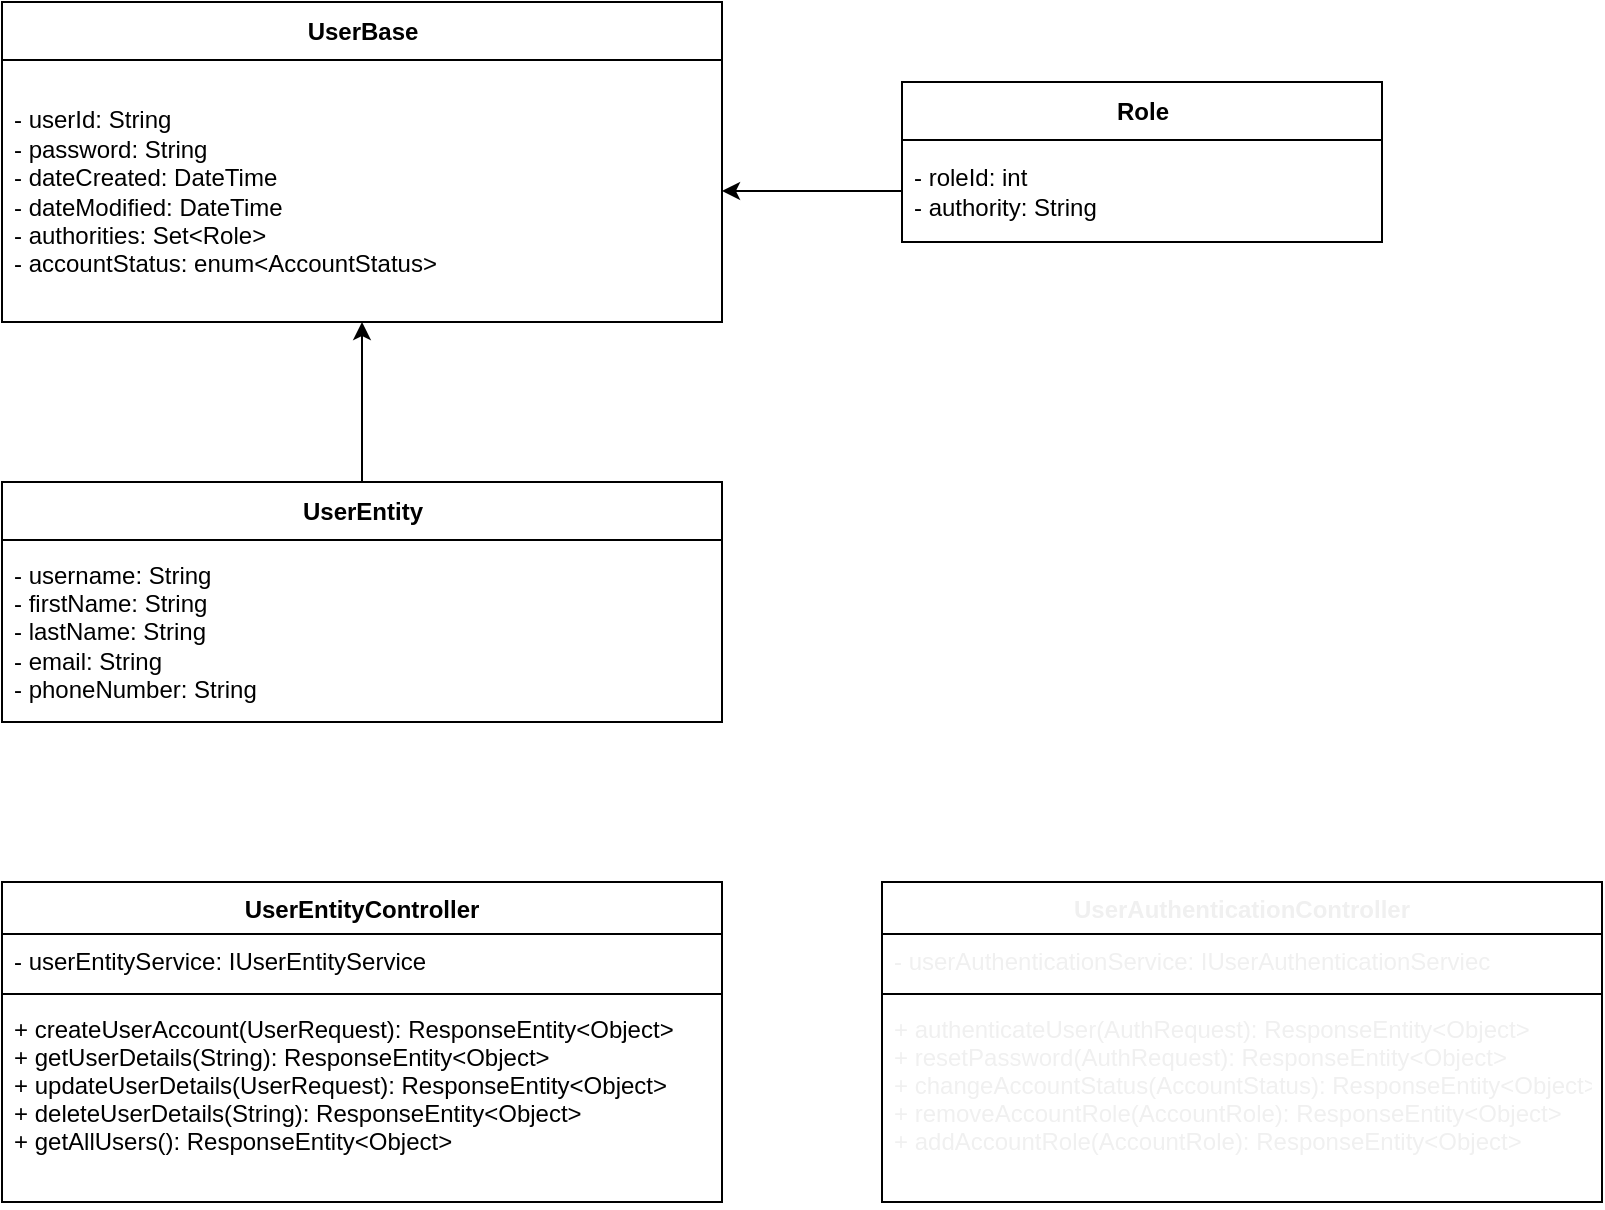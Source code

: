 <mxfile>
    <diagram id="8vR6ErcGp71Z78zTBgOV" name="Page-1">
        <mxGraphModel dx="831" dy="662" grid="1" gridSize="10" guides="1" tooltips="1" connect="1" arrows="1" fold="1" page="1" pageScale="1" pageWidth="850" pageHeight="1100" math="0" shadow="0">
            <root>
                <mxCell id="0"/>
                <mxCell id="1" parent="0"/>
                <mxCell id="6" value="UserBase" style="swimlane;fontStyle=1;align=center;verticalAlign=middle;childLayout=stackLayout;horizontal=1;startSize=29;horizontalStack=0;resizeParent=1;resizeParentMax=0;resizeLast=0;collapsible=0;marginBottom=0;html=1;" parent="1" vertex="1">
                    <mxGeometry x="40" y="40" width="360" height="160" as="geometry"/>
                </mxCell>
                <mxCell id="8" value="- userId: String&lt;br style=&quot;padding: 0px; margin: 0px;&quot;&gt;- password: String&lt;br style=&quot;padding: 0px; margin: 0px;&quot;&gt;- dateCreated: DateTime&lt;br style=&quot;padding: 0px; margin: 0px;&quot;&gt;- dateModified: DateTime&lt;br style=&quot;padding: 0px; margin: 0px;&quot;&gt;- authorities: Set&amp;lt;Role&amp;gt;&lt;br style=&quot;padding: 0px; margin: 0px;&quot;&gt;- accountStatus: enum&amp;lt;AccountStatus&amp;gt;" style="text;html=1;strokeColor=none;fillColor=none;align=left;verticalAlign=middle;spacingLeft=4;spacingRight=4;overflow=hidden;rotatable=0;points=[[0,0.5],[1,0.5]];portConstraint=eastwest;" parent="6" vertex="1">
                    <mxGeometry y="29" width="360" height="131" as="geometry"/>
                </mxCell>
                <mxCell id="37" value="" style="edgeStyle=none;html=1;fontFamily=Helvetica;fontColor=#F0F0F0;" edge="1" parent="1" source="9" target="8">
                    <mxGeometry relative="1" as="geometry"/>
                </mxCell>
                <mxCell id="9" value="UserEntity" style="swimlane;fontStyle=1;align=center;verticalAlign=middle;childLayout=stackLayout;horizontal=1;startSize=29;horizontalStack=0;resizeParent=1;resizeParentMax=0;resizeLast=0;collapsible=0;marginBottom=0;html=1;" parent="1" vertex="1">
                    <mxGeometry x="40" y="280" width="360" height="120" as="geometry"/>
                </mxCell>
                <mxCell id="11" value="- username: String&lt;br&gt;- firstName: String&lt;br&gt;- lastName: String&lt;br&gt;- email: String&lt;br&gt;- phoneNumber: String" style="text;html=1;strokeColor=none;fillColor=none;align=left;verticalAlign=middle;spacingLeft=4;spacingRight=4;overflow=hidden;rotatable=0;points=[[0,0.5],[1,0.5]];portConstraint=eastwest;" parent="9" vertex="1">
                    <mxGeometry y="29" width="360" height="91" as="geometry"/>
                </mxCell>
                <mxCell id="12" value="Role" style="swimlane;fontStyle=1;align=center;verticalAlign=middle;childLayout=stackLayout;horizontal=1;startSize=29;horizontalStack=0;resizeParent=1;resizeParentMax=0;resizeLast=0;collapsible=0;marginBottom=0;html=1;" parent="1" vertex="1">
                    <mxGeometry x="490" y="80" width="240" height="80" as="geometry"/>
                </mxCell>
                <mxCell id="14" value="- roleId: int&lt;br&gt;- authority: String" style="text;html=1;strokeColor=none;fillColor=none;align=left;verticalAlign=middle;spacingLeft=4;spacingRight=4;overflow=hidden;rotatable=0;points=[[0,0.5],[1,0.5]];portConstraint=eastwest;" parent="12" vertex="1">
                    <mxGeometry y="29" width="240" height="51" as="geometry"/>
                </mxCell>
                <mxCell id="18" value="UserEntityController" style="swimlane;fontStyle=1;align=center;verticalAlign=top;childLayout=stackLayout;horizontal=1;startSize=26;horizontalStack=0;resizeParent=1;resizeParentMax=0;resizeLast=0;collapsible=1;marginBottom=0;" vertex="1" parent="1">
                    <mxGeometry x="40" y="480" width="360" height="160" as="geometry"/>
                </mxCell>
                <mxCell id="19" value="- userEntityService: IUserEntityService" style="text;strokeColor=none;fillColor=none;align=left;verticalAlign=top;spacingLeft=4;spacingRight=4;overflow=hidden;rotatable=0;points=[[0,0.5],[1,0.5]];portConstraint=eastwest;" vertex="1" parent="18">
                    <mxGeometry y="26" width="360" height="26" as="geometry"/>
                </mxCell>
                <mxCell id="20" value="" style="line;strokeWidth=1;fillColor=none;align=left;verticalAlign=middle;spacingTop=-1;spacingLeft=3;spacingRight=3;rotatable=0;labelPosition=right;points=[];portConstraint=eastwest;strokeColor=inherit;" vertex="1" parent="18">
                    <mxGeometry y="52" width="360" height="8" as="geometry"/>
                </mxCell>
                <mxCell id="21" value="+ createUserAccount(UserRequest): ResponseEntity&lt;Object&gt;&#10;+ getUserDetails(String): ResponseEntity&lt;Object&gt;&#10;+ updateUserDetails(UserRequest): ResponseEntity&lt;Object&gt;&#10;+ deleteUserDetails(String): ResponseEntity&lt;Object&gt;&#10;+ getAllUsers(): ResponseEntity&lt;Object&gt;&#10;" style="text;strokeColor=none;fillColor=none;align=left;verticalAlign=top;spacingLeft=4;spacingRight=4;overflow=hidden;rotatable=0;points=[[0,0.5],[1,0.5]];portConstraint=eastwest;" vertex="1" parent="18">
                    <mxGeometry y="60" width="360" height="100" as="geometry"/>
                </mxCell>
                <mxCell id="25" value="UserAuthenticationController" style="swimlane;fontStyle=1;align=center;verticalAlign=top;childLayout=stackLayout;horizontal=1;startSize=26;horizontalStack=0;resizeParent=1;resizeParentMax=0;resizeLast=0;collapsible=1;marginBottom=0;fontFamily=Helvetica;fontColor=#F0F0F0;" vertex="1" parent="1">
                    <mxGeometry x="480" y="480" width="360" height="160" as="geometry"/>
                </mxCell>
                <mxCell id="26" value="- userAuthenticationService: IUserAuthenticationServiec" style="text;strokeColor=none;fillColor=none;align=left;verticalAlign=top;spacingLeft=4;spacingRight=4;overflow=hidden;rotatable=0;points=[[0,0.5],[1,0.5]];portConstraint=eastwest;fontFamily=Helvetica;fontColor=#F0F0F0;" vertex="1" parent="25">
                    <mxGeometry y="26" width="360" height="26" as="geometry"/>
                </mxCell>
                <mxCell id="27" value="" style="line;strokeWidth=1;fillColor=none;align=left;verticalAlign=middle;spacingTop=-1;spacingLeft=3;spacingRight=3;rotatable=0;labelPosition=right;points=[];portConstraint=eastwest;strokeColor=inherit;fontFamily=Helvetica;fontColor=#F0F0F0;" vertex="1" parent="25">
                    <mxGeometry y="52" width="360" height="8" as="geometry"/>
                </mxCell>
                <mxCell id="28" value="+ authenticateUser(AuthRequest): ResponseEntity&lt;Object&gt;&#10;+ resetPassword(AuthRequest): ResponseEntity&lt;Object&gt;&#10;+ changeAccountStatus(AccountStatus): ResponseEntity&lt;Object&gt;&#10;+ removeAccountRole(AccountRole): ResponseEntity&lt;Object&gt;&#10;+ addAccountRole(AccountRole): ResponseEntity&lt;Object&gt;" style="text;strokeColor=none;fillColor=none;align=left;verticalAlign=top;spacingLeft=4;spacingRight=4;overflow=hidden;rotatable=0;points=[[0,0.5],[1,0.5]];portConstraint=eastwest;fontFamily=Helvetica;fontColor=#F0F0F0;" vertex="1" parent="25">
                    <mxGeometry y="60" width="360" height="100" as="geometry"/>
                </mxCell>
                <mxCell id="36" value="" style="edgeStyle=none;html=1;fontFamily=Helvetica;fontColor=#F0F0F0;" edge="1" parent="1" source="14" target="8">
                    <mxGeometry relative="1" as="geometry"/>
                </mxCell>
            </root>
        </mxGraphModel>
    </diagram>
</mxfile>
